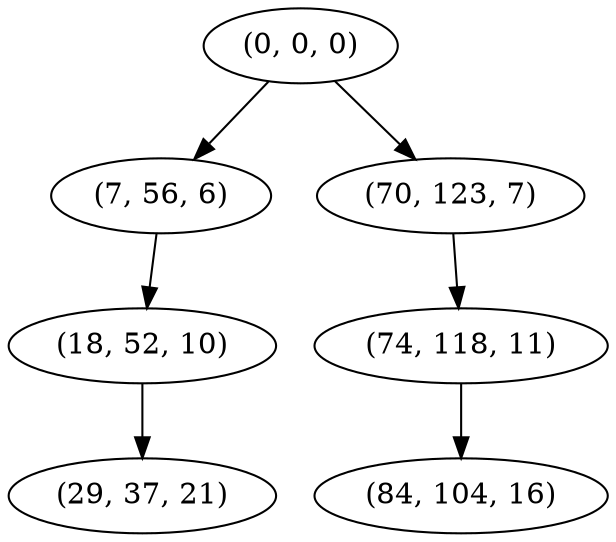 digraph tree {
    "(0, 0, 0)";
    "(7, 56, 6)";
    "(18, 52, 10)";
    "(29, 37, 21)";
    "(70, 123, 7)";
    "(74, 118, 11)";
    "(84, 104, 16)";
    "(0, 0, 0)" -> "(7, 56, 6)";
    "(0, 0, 0)" -> "(70, 123, 7)";
    "(7, 56, 6)" -> "(18, 52, 10)";
    "(18, 52, 10)" -> "(29, 37, 21)";
    "(70, 123, 7)" -> "(74, 118, 11)";
    "(74, 118, 11)" -> "(84, 104, 16)";
}
